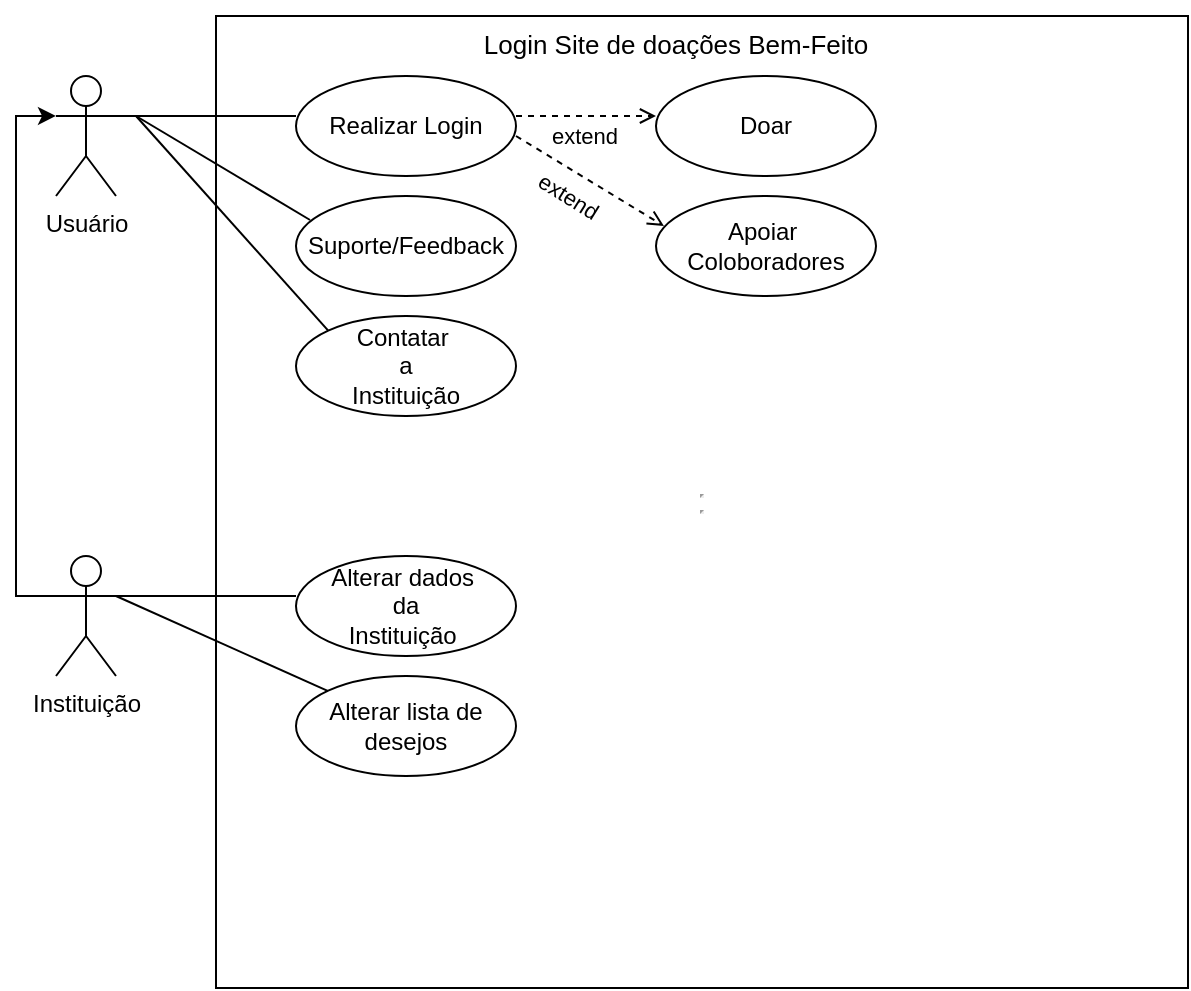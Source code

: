 <mxfile version="27.1.6">
  <diagram name="Página-1" id="vyKvVYCuz1J2oj9MiSdE">
    <mxGraphModel dx="872" dy="1642" grid="1" gridSize="10" guides="1" tooltips="1" connect="1" arrows="1" fold="1" page="1" pageScale="1" pageWidth="827" pageHeight="1169" math="0" shadow="0">
      <root>
        <mxCell id="0" />
        <mxCell id="1" parent="0" />
        <mxCell id="e7VwcULazJnpzLRZF0wZ-1" value="Usuário" style="shape=umlActor;verticalLabelPosition=bottom;verticalAlign=top;html=1;outlineConnect=0;" parent="1" vertex="1">
          <mxGeometry x="80" y="-590" width="30" height="60" as="geometry" />
        </mxCell>
        <mxCell id="e7VwcULazJnpzLRZF0wZ-2" value="&lt;hr&gt;&lt;hr&gt;" style="whiteSpace=wrap;html=1;aspect=fixed;" parent="1" vertex="1">
          <mxGeometry x="160" y="-620" width="486" height="486" as="geometry" />
        </mxCell>
        <mxCell id="e7VwcULazJnpzLRZF0wZ-3" value="Instituição" style="shape=umlActor;verticalLabelPosition=bottom;verticalAlign=top;html=1;outlineConnect=0;" parent="1" vertex="1">
          <mxGeometry x="80" y="-350" width="30" height="60" as="geometry" />
        </mxCell>
        <mxCell id="e7VwcULazJnpzLRZF0wZ-4" value="Realizar Login" style="ellipse;whiteSpace=wrap;html=1;" parent="1" vertex="1">
          <mxGeometry x="200" y="-590" width="110" height="50" as="geometry" />
        </mxCell>
        <UserObject label="&lt;font style=&quot;font-size: 13px;&quot;&gt;Login Site de doações Bem-Feito&lt;/font&gt;" placeholders="1" name="Variable" id="e7VwcULazJnpzLRZF0wZ-6">
          <mxCell style="text;html=1;strokeColor=none;fillColor=none;align=center;verticalAlign=middle;whiteSpace=wrap;overflow=hidden;" parent="1" vertex="1">
            <mxGeometry x="270" y="-628" width="240" height="44" as="geometry" />
          </mxCell>
        </UserObject>
        <mxCell id="e7VwcULazJnpzLRZF0wZ-9" style="edgeStyle=orthogonalEdgeStyle;rounded=0;orthogonalLoop=1;jettySize=auto;html=1;exitX=0;exitY=0.333;exitDx=0;exitDy=0;exitPerimeter=0;entryX=0;entryY=0.333;entryDx=0;entryDy=0;entryPerimeter=0;" parent="1" source="e7VwcULazJnpzLRZF0wZ-3" target="e7VwcULazJnpzLRZF0wZ-1" edge="1">
          <mxGeometry relative="1" as="geometry" />
        </mxCell>
        <mxCell id="e7VwcULazJnpzLRZF0wZ-15" value="" style="edgeStyle=none;orthogonalLoop=1;jettySize=auto;html=1;rounded=0;endArrow=none;startFill=0;" parent="1" edge="1">
          <mxGeometry width="100" relative="1" as="geometry">
            <mxPoint x="110" y="-570" as="sourcePoint" />
            <mxPoint x="200" y="-570" as="targetPoint" />
            <Array as="points">
              <mxPoint x="160" y="-570" />
            </Array>
          </mxGeometry>
        </mxCell>
        <mxCell id="e7VwcULazJnpzLRZF0wZ-22" value="&lt;font&gt;Apoiar&amp;nbsp;&lt;/font&gt;&lt;div&gt;&lt;font&gt;Coloboradores&lt;/font&gt;&lt;/div&gt;" style="ellipse;whiteSpace=wrap;html=1;" parent="1" vertex="1">
          <mxGeometry x="380" y="-530" width="110" height="50" as="geometry" />
        </mxCell>
        <mxCell id="VftM1EwZa3hSBhcoJhMB-2" value="Alterar dados&amp;nbsp;&lt;div&gt;da&lt;/div&gt;&lt;div&gt;Instituição&amp;nbsp;&lt;/div&gt;" style="ellipse;whiteSpace=wrap;html=1;" parent="1" vertex="1">
          <mxGeometry x="200" y="-350" width="110" height="50" as="geometry" />
        </mxCell>
        <mxCell id="VftM1EwZa3hSBhcoJhMB-3" value="" style="edgeStyle=none;orthogonalLoop=1;jettySize=auto;html=1;rounded=0;endArrow=none;startFill=0;" parent="1" edge="1">
          <mxGeometry width="100" relative="1" as="geometry">
            <mxPoint x="110" y="-330" as="sourcePoint" />
            <mxPoint x="200" y="-330" as="targetPoint" />
            <Array as="points">
              <mxPoint x="160" y="-330" />
            </Array>
          </mxGeometry>
        </mxCell>
        <mxCell id="1QNMURvAYeULJM6w-lUa-2" value="" style="orthogonalLoop=1;jettySize=auto;html=1;rounded=0;endArrow=open;startFill=0;dashed=1;endFill=0;entryX=0.036;entryY=0.3;entryDx=0;entryDy=0;entryPerimeter=0;" edge="1" parent="1" target="e7VwcULazJnpzLRZF0wZ-22">
          <mxGeometry width="100" relative="1" as="geometry">
            <mxPoint x="310" y="-560" as="sourcePoint" />
            <mxPoint x="380" y="-540" as="targetPoint" />
          </mxGeometry>
        </mxCell>
        <mxCell id="1QNMURvAYeULJM6w-lUa-4" value="extend" style="text;html=1;align=center;verticalAlign=middle;resizable=0;points=[];autosize=1;strokeColor=none;fillColor=none;rotation=32;fontSize=11;" vertex="1" parent="1">
          <mxGeometry x="306" y="-545" width="60" height="30" as="geometry" />
        </mxCell>
        <mxCell id="1QNMURvAYeULJM6w-lUa-6" value="Alterar lista de&lt;div&gt;desejos&lt;/div&gt;" style="ellipse;whiteSpace=wrap;html=1;" vertex="1" parent="1">
          <mxGeometry x="200" y="-290" width="110" height="50" as="geometry" />
        </mxCell>
        <mxCell id="1QNMURvAYeULJM6w-lUa-7" value="" style="orthogonalLoop=1;jettySize=auto;html=1;rounded=0;endArrow=none;startFill=0;" edge="1" parent="1" target="1QNMURvAYeULJM6w-lUa-6">
          <mxGeometry width="100" relative="1" as="geometry">
            <mxPoint x="110" y="-330" as="sourcePoint" />
            <mxPoint x="190" y="-320" as="targetPoint" />
          </mxGeometry>
        </mxCell>
        <mxCell id="1QNMURvAYeULJM6w-lUa-8" value="Suporte/Feedback" style="ellipse;whiteSpace=wrap;html=1;" vertex="1" parent="1">
          <mxGeometry x="200" y="-530" width="110" height="50" as="geometry" />
        </mxCell>
        <mxCell id="1QNMURvAYeULJM6w-lUa-9" value="" style="orthogonalLoop=1;jettySize=auto;html=1;rounded=0;endArrow=none;startFill=0;entryX=0.064;entryY=0.24;entryDx=0;entryDy=0;entryPerimeter=0;" edge="1" parent="1" target="1QNMURvAYeULJM6w-lUa-8">
          <mxGeometry width="100" relative="1" as="geometry">
            <mxPoint x="120" y="-570" as="sourcePoint" />
            <mxPoint x="200" y="-520" as="targetPoint" />
          </mxGeometry>
        </mxCell>
        <mxCell id="1QNMURvAYeULJM6w-lUa-12" value="Contatar&amp;nbsp;&lt;div&gt;a&lt;/div&gt;&lt;div&gt;Instituição&lt;/div&gt;" style="ellipse;whiteSpace=wrap;html=1;" vertex="1" parent="1">
          <mxGeometry x="200" y="-470" width="110" height="50" as="geometry" />
        </mxCell>
        <mxCell id="1QNMURvAYeULJM6w-lUa-13" value="" style="orthogonalLoop=1;jettySize=auto;html=1;rounded=0;endArrow=none;startFill=0;entryX=0;entryY=0;entryDx=0;entryDy=0;" edge="1" parent="1" target="1QNMURvAYeULJM6w-lUa-12">
          <mxGeometry width="100" relative="1" as="geometry">
            <mxPoint x="120" y="-570" as="sourcePoint" />
            <mxPoint x="220" y="-460" as="targetPoint" />
          </mxGeometry>
        </mxCell>
        <mxCell id="1QNMURvAYeULJM6w-lUa-14" value="Doar" style="ellipse;whiteSpace=wrap;html=1;" vertex="1" parent="1">
          <mxGeometry x="380" y="-590" width="110" height="50" as="geometry" />
        </mxCell>
        <mxCell id="1QNMURvAYeULJM6w-lUa-15" value="" style="orthogonalLoop=1;jettySize=auto;html=1;rounded=0;endArrow=open;startFill=0;dashed=1;endFill=0;" edge="1" parent="1">
          <mxGeometry width="100" relative="1" as="geometry">
            <mxPoint x="310" y="-570" as="sourcePoint" />
            <mxPoint x="380" y="-570" as="targetPoint" />
          </mxGeometry>
        </mxCell>
        <mxCell id="1QNMURvAYeULJM6w-lUa-18" value="extend" style="text;html=1;align=center;verticalAlign=middle;resizable=0;points=[];autosize=1;strokeColor=none;fillColor=none;fontSize=11;" vertex="1" parent="1">
          <mxGeometry x="314" y="-575" width="60" height="30" as="geometry" />
        </mxCell>
      </root>
    </mxGraphModel>
  </diagram>
</mxfile>
